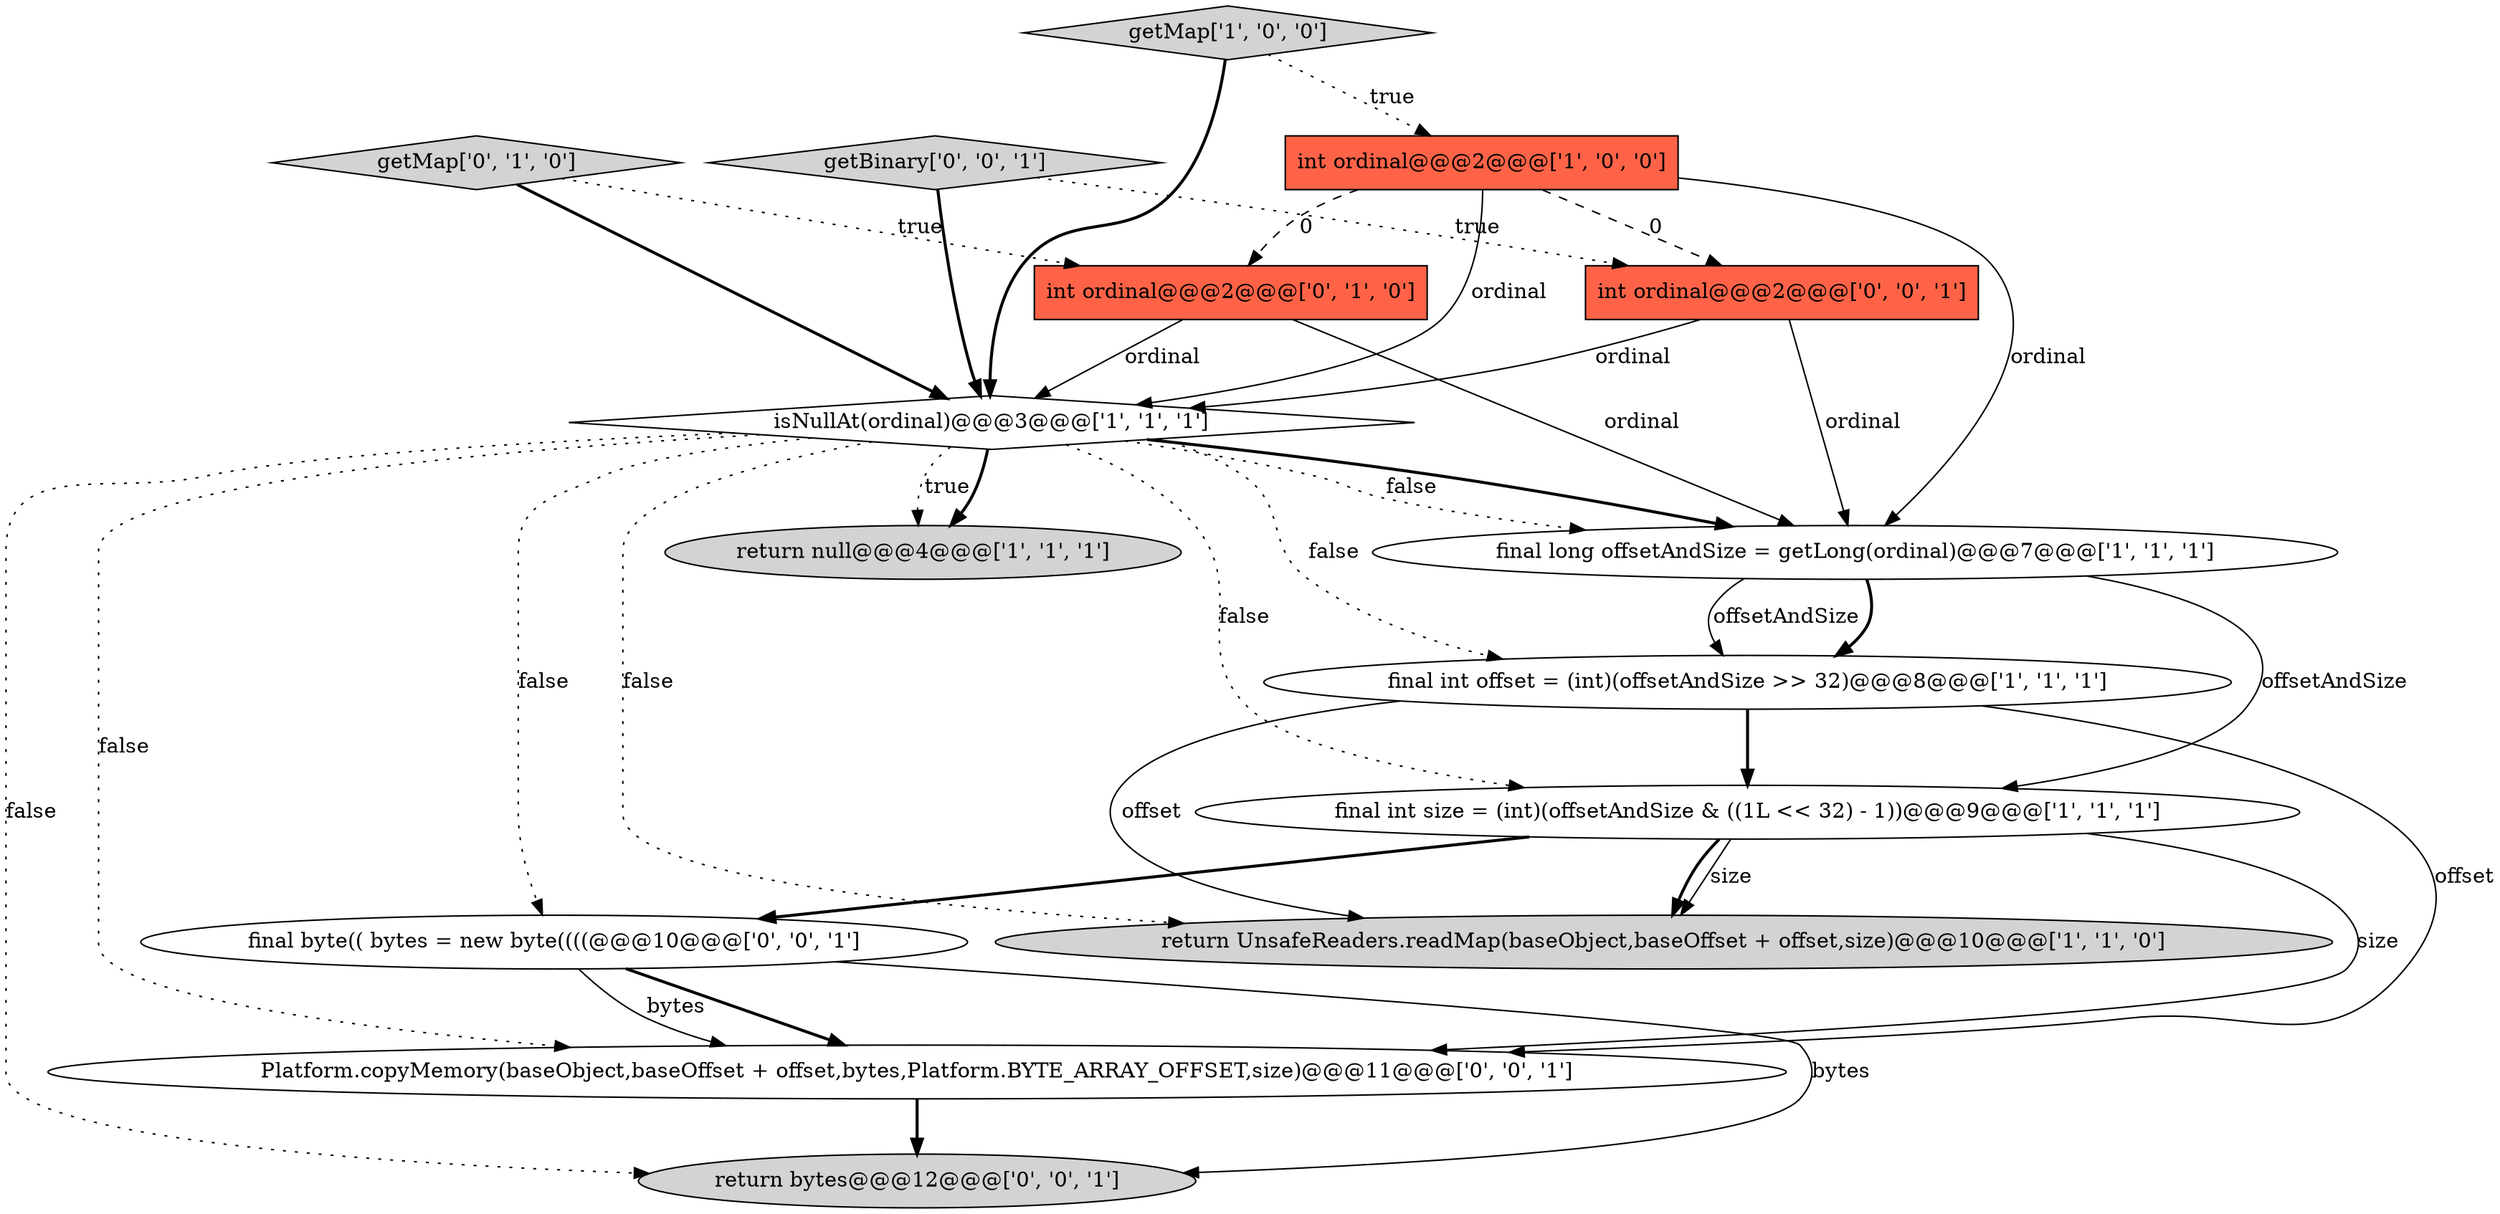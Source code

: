 digraph {
2 [style = filled, label = "return null@@@4@@@['1', '1', '1']", fillcolor = lightgray, shape = ellipse image = "AAA0AAABBB1BBB"];
9 [style = filled, label = "int ordinal@@@2@@@['0', '1', '0']", fillcolor = tomato, shape = box image = "AAA1AAABBB2BBB"];
10 [style = filled, label = "Platform.copyMemory(baseObject,baseOffset + offset,bytes,Platform.BYTE_ARRAY_OFFSET,size)@@@11@@@['0', '0', '1']", fillcolor = white, shape = ellipse image = "AAA0AAABBB3BBB"];
11 [style = filled, label = "int ordinal@@@2@@@['0', '0', '1']", fillcolor = tomato, shape = box image = "AAA0AAABBB3BBB"];
8 [style = filled, label = "getMap['0', '1', '0']", fillcolor = lightgray, shape = diamond image = "AAA0AAABBB2BBB"];
4 [style = filled, label = "return UnsafeReaders.readMap(baseObject,baseOffset + offset,size)@@@10@@@['1', '1', '0']", fillcolor = lightgray, shape = ellipse image = "AAA0AAABBB1BBB"];
0 [style = filled, label = "final long offsetAndSize = getLong(ordinal)@@@7@@@['1', '1', '1']", fillcolor = white, shape = ellipse image = "AAA0AAABBB1BBB"];
14 [style = filled, label = "return bytes@@@12@@@['0', '0', '1']", fillcolor = lightgray, shape = ellipse image = "AAA0AAABBB3BBB"];
12 [style = filled, label = "final byte(( bytes = new byte((((@@@10@@@['0', '0', '1']", fillcolor = white, shape = ellipse image = "AAA0AAABBB3BBB"];
5 [style = filled, label = "int ordinal@@@2@@@['1', '0', '0']", fillcolor = tomato, shape = box image = "AAA1AAABBB1BBB"];
7 [style = filled, label = "isNullAt(ordinal)@@@3@@@['1', '1', '1']", fillcolor = white, shape = diamond image = "AAA0AAABBB1BBB"];
6 [style = filled, label = "final int size = (int)(offsetAndSize & ((1L << 32) - 1))@@@9@@@['1', '1', '1']", fillcolor = white, shape = ellipse image = "AAA0AAABBB1BBB"];
3 [style = filled, label = "final int offset = (int)(offsetAndSize >> 32)@@@8@@@['1', '1', '1']", fillcolor = white, shape = ellipse image = "AAA0AAABBB1BBB"];
13 [style = filled, label = "getBinary['0', '0', '1']", fillcolor = lightgray, shape = diamond image = "AAA0AAABBB3BBB"];
1 [style = filled, label = "getMap['1', '0', '0']", fillcolor = lightgray, shape = diamond image = "AAA0AAABBB1BBB"];
0->3 [style = bold, label=""];
7->2 [style = dotted, label="true"];
9->0 [style = solid, label="ordinal"];
10->14 [style = bold, label=""];
7->12 [style = dotted, label="false"];
7->3 [style = dotted, label="false"];
3->4 [style = solid, label="offset"];
3->6 [style = bold, label=""];
5->9 [style = dashed, label="0"];
5->0 [style = solid, label="ordinal"];
7->0 [style = bold, label=""];
11->0 [style = solid, label="ordinal"];
1->7 [style = bold, label=""];
5->7 [style = solid, label="ordinal"];
6->10 [style = solid, label="size"];
7->6 [style = dotted, label="false"];
8->7 [style = bold, label=""];
12->14 [style = solid, label="bytes"];
6->4 [style = bold, label=""];
7->0 [style = dotted, label="false"];
12->10 [style = bold, label=""];
9->7 [style = solid, label="ordinal"];
5->11 [style = dashed, label="0"];
0->3 [style = solid, label="offsetAndSize"];
6->4 [style = solid, label="size"];
7->14 [style = dotted, label="false"];
7->2 [style = bold, label=""];
13->7 [style = bold, label=""];
7->4 [style = dotted, label="false"];
12->10 [style = solid, label="bytes"];
7->10 [style = dotted, label="false"];
13->11 [style = dotted, label="true"];
3->10 [style = solid, label="offset"];
8->9 [style = dotted, label="true"];
0->6 [style = solid, label="offsetAndSize"];
1->5 [style = dotted, label="true"];
11->7 [style = solid, label="ordinal"];
6->12 [style = bold, label=""];
}
